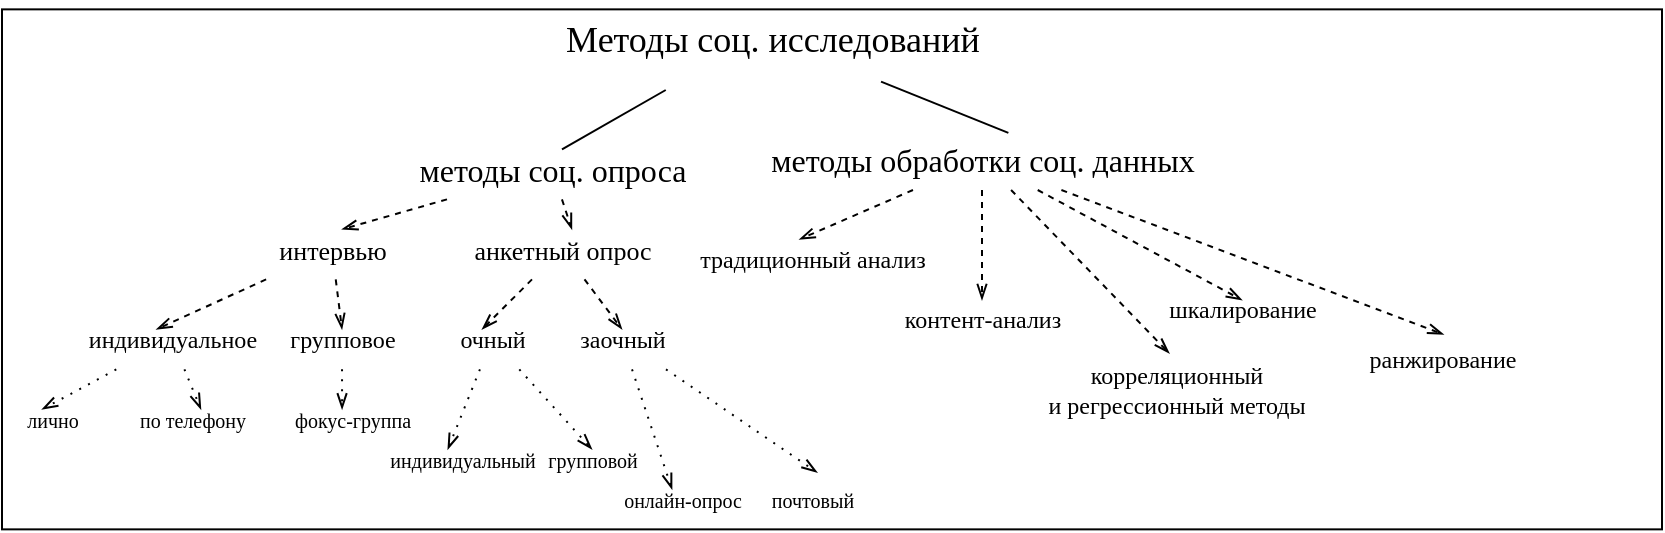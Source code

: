 <mxfile version="22.1.15" type="device">
  <diagram name="Страница — 1" id="irVeXvMNPXYQaIP1zRkn">
    <mxGraphModel dx="1009" dy="581" grid="1" gridSize="10" guides="1" tooltips="1" connect="1" arrows="1" fold="1" page="1" pageScale="1" pageWidth="827" pageHeight="1169" math="0" shadow="0">
      <root>
        <mxCell id="0" />
        <mxCell id="1" parent="0" />
        <mxCell id="qJnrvALDZnMBFV_9YYcp-1" value="" style="rounded=0;whiteSpace=wrap;html=1;fontFamily=Helvetica;fontSize=11;fontColor=default;" vertex="1" parent="1">
          <mxGeometry x="40" y="114.68" width="830" height="260" as="geometry" />
        </mxCell>
        <mxCell id="qJnrvALDZnMBFV_9YYcp-2" style="rounded=0;orthogonalLoop=1;jettySize=auto;html=1;endArrow=none;endFill=0;exitX=0.269;exitY=1.125;exitDx=0;exitDy=0;exitPerimeter=0;" edge="1" parent="1" source="qJnrvALDZnMBFV_9YYcp-3">
          <mxGeometry relative="1" as="geometry">
            <mxPoint x="428.39" y="165.0" as="sourcePoint" />
            <mxPoint x="320" y="184.68" as="targetPoint" />
            <Array as="points" />
          </mxGeometry>
        </mxCell>
        <mxCell id="qJnrvALDZnMBFV_9YYcp-3" value="&lt;font style=&quot;font-size: 18px;&quot; face=&quot;Times New Roman&quot;&gt;Методы соц. исследований&lt;/font&gt;" style="text;html=1;align=center;verticalAlign=middle;resizable=0;points=[];autosize=1;strokeColor=none;fillColor=none;" vertex="1" parent="1">
          <mxGeometry x="310" y="110" width="230" height="40" as="geometry" />
        </mxCell>
        <mxCell id="qJnrvALDZnMBFV_9YYcp-4" value="&lt;font face=&quot;Times New Roman&quot;&gt;&lt;span style=&quot;font-size: 16px;&quot;&gt;методы соц. опроса&lt;/span&gt;&lt;/font&gt;" style="text;html=1;align=center;verticalAlign=middle;resizable=0;points=[];autosize=1;strokeColor=none;fillColor=none;" vertex="1" parent="1">
          <mxGeometry x="235" y="179.68" width="160" height="30" as="geometry" />
        </mxCell>
        <mxCell id="qJnrvALDZnMBFV_9YYcp-5" value="&lt;font style=&quot;font-size: 13px;&quot; face=&quot;Times New Roman&quot;&gt;интервью&lt;/font&gt;" style="text;html=1;align=center;verticalAlign=middle;resizable=0;points=[];autosize=1;strokeColor=none;fillColor=none;strokeWidth=0;" vertex="1" parent="1">
          <mxGeometry x="165" y="219.68" width="80" height="30" as="geometry" />
        </mxCell>
        <mxCell id="qJnrvALDZnMBFV_9YYcp-6" style="rounded=0;orthogonalLoop=1;jettySize=auto;html=1;dashed=1;endArrow=openThin;endFill=0;" edge="1" parent="1" source="qJnrvALDZnMBFV_9YYcp-4">
          <mxGeometry relative="1" as="geometry">
            <mxPoint x="210" y="224.68" as="targetPoint" />
          </mxGeometry>
        </mxCell>
        <mxCell id="qJnrvALDZnMBFV_9YYcp-7" value="&lt;font style=&quot;font-size: 13px;&quot; face=&quot;Times New Roman&quot;&gt;анкетный опрос&lt;/font&gt;" style="text;html=1;align=center;verticalAlign=middle;resizable=0;points=[];autosize=1;strokeColor=none;fillColor=none;strokeWidth=0;" vertex="1" parent="1">
          <mxGeometry x="265" y="219.68" width="110" height="30" as="geometry" />
        </mxCell>
        <mxCell id="qJnrvALDZnMBFV_9YYcp-8" style="edgeStyle=none;shape=connector;rounded=0;orthogonalLoop=1;jettySize=auto;html=1;entryX=0.545;entryY=0.167;entryDx=0;entryDy=0;entryPerimeter=0;dashed=1;labelBackgroundColor=default;strokeColor=default;align=center;verticalAlign=middle;fontFamily=Helvetica;fontSize=11;fontColor=default;endArrow=openThin;endFill=0;" edge="1" parent="1" source="qJnrvALDZnMBFV_9YYcp-4" target="qJnrvALDZnMBFV_9YYcp-7">
          <mxGeometry relative="1" as="geometry" />
        </mxCell>
        <mxCell id="qJnrvALDZnMBFV_9YYcp-9" value="&lt;font style=&quot;font-size: 16px;&quot; face=&quot;Times New Roman&quot;&gt;методы обработки соц. данных&lt;/font&gt;" style="text;html=1;align=center;verticalAlign=middle;resizable=0;points=[];autosize=1;strokeColor=none;fillColor=none;" vertex="1" parent="1">
          <mxGeometry x="410" y="175" width="240" height="30" as="geometry" />
        </mxCell>
        <mxCell id="qJnrvALDZnMBFV_9YYcp-10" style="edgeStyle=none;shape=connector;rounded=0;orthogonalLoop=1;jettySize=auto;html=1;labelBackgroundColor=default;strokeColor=default;align=center;verticalAlign=middle;fontFamily=Helvetica;fontSize=11;fontColor=default;endArrow=none;endFill=0;exitX=0.737;exitY=1.021;exitDx=0;exitDy=0;exitPerimeter=0;entryX=0.555;entryY=0.047;entryDx=0;entryDy=0;entryPerimeter=0;" edge="1" parent="1" source="qJnrvALDZnMBFV_9YYcp-3" target="qJnrvALDZnMBFV_9YYcp-9">
          <mxGeometry relative="1" as="geometry">
            <mxPoint x="625" y="275" as="targetPoint" />
            <mxPoint x="659.05" y="265" as="sourcePoint" />
          </mxGeometry>
        </mxCell>
        <mxCell id="qJnrvALDZnMBFV_9YYcp-11" value="&lt;font style=&quot;font-size: 12px;&quot; face=&quot;Times New Roman&quot;&gt;традиционный анализ&lt;/font&gt;" style="text;html=1;align=center;verticalAlign=middle;resizable=0;points=[];autosize=1;strokeColor=none;fillColor=none;strokeWidth=0;" vertex="1" parent="1">
          <mxGeometry x="375" y="224.68" width="140" height="30" as="geometry" />
        </mxCell>
        <mxCell id="qJnrvALDZnMBFV_9YYcp-12" style="edgeStyle=none;shape=connector;rounded=0;orthogonalLoop=1;jettySize=auto;html=1;entryX=0.455;entryY=0.167;entryDx=0;entryDy=0;entryPerimeter=0;labelBackgroundColor=default;strokeColor=default;align=center;verticalAlign=middle;fontFamily=Helvetica;fontSize=11;fontColor=default;endArrow=openThin;endFill=0;dashed=1;" edge="1" parent="1" source="qJnrvALDZnMBFV_9YYcp-9" target="qJnrvALDZnMBFV_9YYcp-11">
          <mxGeometry relative="1" as="geometry" />
        </mxCell>
        <mxCell id="qJnrvALDZnMBFV_9YYcp-13" value="&lt;font style=&quot;font-size: 12px;&quot; face=&quot;Times New Roman&quot;&gt;индивидуальное&lt;/font&gt;" style="text;html=1;align=center;verticalAlign=middle;resizable=0;points=[];autosize=1;strokeColor=none;fillColor=none;strokeWidth=0;" vertex="1" parent="1">
          <mxGeometry x="70" y="264.68" width="110" height="30" as="geometry" />
        </mxCell>
        <mxCell id="qJnrvALDZnMBFV_9YYcp-14" style="edgeStyle=none;shape=connector;rounded=0;orthogonalLoop=1;jettySize=auto;html=1;entryX=0.429;entryY=0.333;entryDx=0;entryDy=0;entryPerimeter=0;labelBackgroundColor=default;strokeColor=default;align=center;verticalAlign=middle;fontFamily=Helvetica;fontSize=11;fontColor=default;endArrow=openThin;endFill=0;dashed=1;" edge="1" parent="1" source="qJnrvALDZnMBFV_9YYcp-5" target="qJnrvALDZnMBFV_9YYcp-13">
          <mxGeometry relative="1" as="geometry" />
        </mxCell>
        <mxCell id="qJnrvALDZnMBFV_9YYcp-15" value="&lt;font style=&quot;font-size: 12px;&quot; face=&quot;Times New Roman&quot;&gt;групповое&lt;/font&gt;" style="text;html=1;align=center;verticalAlign=middle;resizable=0;points=[];autosize=1;strokeColor=none;fillColor=none;strokeWidth=0;" vertex="1" parent="1">
          <mxGeometry x="170" y="264.68" width="80" height="30" as="geometry" />
        </mxCell>
        <mxCell id="qJnrvALDZnMBFV_9YYcp-16" style="edgeStyle=none;shape=connector;rounded=0;orthogonalLoop=1;jettySize=auto;html=1;entryX=0.5;entryY=0.333;entryDx=0;entryDy=0;entryPerimeter=0;labelBackgroundColor=default;strokeColor=default;align=center;verticalAlign=middle;fontFamily=Helvetica;fontSize=11;fontColor=default;endArrow=openThin;endFill=0;dashed=1;" edge="1" parent="1" source="qJnrvALDZnMBFV_9YYcp-5" target="qJnrvALDZnMBFV_9YYcp-15">
          <mxGeometry relative="1" as="geometry" />
        </mxCell>
        <mxCell id="qJnrvALDZnMBFV_9YYcp-17" value="&lt;font style=&quot;font-size: 10px;&quot; face=&quot;Times New Roman&quot;&gt;лично&lt;/font&gt;" style="text;html=1;align=center;verticalAlign=middle;resizable=0;points=[];autosize=1;strokeColor=none;fillColor=none;strokeWidth=0;" vertex="1" parent="1">
          <mxGeometry x="40" y="304.68" width="50" height="30" as="geometry" />
        </mxCell>
        <mxCell id="qJnrvALDZnMBFV_9YYcp-18" value="&lt;font style=&quot;font-size: 10px;&quot; face=&quot;Times New Roman&quot;&gt;по телефону&lt;/font&gt;" style="text;html=1;align=center;verticalAlign=middle;resizable=0;points=[];autosize=1;strokeColor=none;fillColor=none;strokeWidth=0;" vertex="1" parent="1">
          <mxGeometry x="95" y="304.68" width="80" height="30" as="geometry" />
        </mxCell>
        <mxCell id="qJnrvALDZnMBFV_9YYcp-19" style="edgeStyle=none;shape=connector;rounded=0;orthogonalLoop=1;jettySize=auto;html=1;entryX=0.4;entryY=0.333;entryDx=0;entryDy=0;entryPerimeter=0;labelBackgroundColor=default;strokeColor=default;align=center;verticalAlign=middle;fontFamily=Helvetica;fontSize=11;fontColor=default;endArrow=openThin;endFill=0;dashed=1;dashPattern=1 4;" edge="1" parent="1" source="qJnrvALDZnMBFV_9YYcp-13" target="qJnrvALDZnMBFV_9YYcp-17">
          <mxGeometry relative="1" as="geometry" />
        </mxCell>
        <mxCell id="qJnrvALDZnMBFV_9YYcp-20" style="edgeStyle=none;shape=connector;rounded=0;orthogonalLoop=1;jettySize=auto;html=1;entryX=0.556;entryY=0.333;entryDx=0;entryDy=0;entryPerimeter=0;labelBackgroundColor=default;strokeColor=default;align=center;verticalAlign=middle;fontFamily=Helvetica;fontSize=11;fontColor=default;endArrow=openThin;endFill=0;dashed=1;dashPattern=1 4;" edge="1" parent="1" source="qJnrvALDZnMBFV_9YYcp-13" target="qJnrvALDZnMBFV_9YYcp-18">
          <mxGeometry relative="1" as="geometry" />
        </mxCell>
        <mxCell id="qJnrvALDZnMBFV_9YYcp-21" value="&lt;font style=&quot;font-size: 10px;&quot; face=&quot;Times New Roman&quot;&gt;фокус-группа&lt;/font&gt;" style="text;html=1;align=center;verticalAlign=middle;resizable=0;points=[];autosize=1;strokeColor=none;fillColor=none;strokeWidth=0;" vertex="1" parent="1">
          <mxGeometry x="175" y="304.68" width="80" height="30" as="geometry" />
        </mxCell>
        <mxCell id="qJnrvALDZnMBFV_9YYcp-22" style="edgeStyle=none;shape=connector;rounded=0;orthogonalLoop=1;jettySize=auto;html=1;entryX=0.438;entryY=0.333;entryDx=0;entryDy=0;entryPerimeter=0;labelBackgroundColor=default;strokeColor=default;align=center;verticalAlign=middle;fontFamily=Helvetica;fontSize=11;fontColor=default;endArrow=openThin;endFill=0;dashed=1;dashPattern=1 4;" edge="1" parent="1" source="qJnrvALDZnMBFV_9YYcp-15" target="qJnrvALDZnMBFV_9YYcp-21">
          <mxGeometry relative="1" as="geometry" />
        </mxCell>
        <mxCell id="qJnrvALDZnMBFV_9YYcp-23" value="&lt;font style=&quot;font-size: 12px;&quot; face=&quot;Times New Roman&quot;&gt;очный&lt;/font&gt;" style="text;html=1;align=center;verticalAlign=middle;resizable=0;points=[];autosize=1;strokeColor=none;fillColor=none;strokeWidth=0;" vertex="1" parent="1">
          <mxGeometry x="255" y="264.68" width="60" height="30" as="geometry" />
        </mxCell>
        <mxCell id="qJnrvALDZnMBFV_9YYcp-24" value="&lt;font style=&quot;font-size: 12px;&quot; face=&quot;Times New Roman&quot;&gt;заочный&lt;/font&gt;" style="text;html=1;align=center;verticalAlign=middle;resizable=0;points=[];autosize=1;strokeColor=none;fillColor=none;strokeWidth=0;" vertex="1" parent="1">
          <mxGeometry x="315" y="264.68" width="70" height="30" as="geometry" />
        </mxCell>
        <mxCell id="qJnrvALDZnMBFV_9YYcp-25" style="edgeStyle=none;shape=connector;rounded=0;orthogonalLoop=1;jettySize=auto;html=1;entryX=0.417;entryY=0.333;entryDx=0;entryDy=0;entryPerimeter=0;labelBackgroundColor=default;strokeColor=default;align=center;verticalAlign=middle;fontFamily=Helvetica;fontSize=11;fontColor=default;endArrow=openThin;endFill=0;dashed=1;" edge="1" parent="1" source="qJnrvALDZnMBFV_9YYcp-7" target="qJnrvALDZnMBFV_9YYcp-23">
          <mxGeometry relative="1" as="geometry" />
        </mxCell>
        <mxCell id="qJnrvALDZnMBFV_9YYcp-26" style="edgeStyle=none;shape=connector;rounded=0;orthogonalLoop=1;jettySize=auto;html=1;entryX=0.5;entryY=0.333;entryDx=0;entryDy=0;entryPerimeter=0;labelBackgroundColor=default;strokeColor=default;align=center;verticalAlign=middle;fontFamily=Helvetica;fontSize=11;fontColor=default;endArrow=openThin;endFill=0;dashed=1;" edge="1" parent="1" source="qJnrvALDZnMBFV_9YYcp-7" target="qJnrvALDZnMBFV_9YYcp-24">
          <mxGeometry relative="1" as="geometry" />
        </mxCell>
        <mxCell id="qJnrvALDZnMBFV_9YYcp-27" value="&lt;font style=&quot;font-size: 10px;&quot; face=&quot;Times New Roman&quot;&gt;индивидуальный&lt;/font&gt;" style="text;html=1;align=center;verticalAlign=middle;resizable=0;points=[];autosize=1;strokeColor=none;fillColor=none;strokeWidth=0;" vertex="1" parent="1">
          <mxGeometry x="220" y="324.68" width="100" height="30" as="geometry" />
        </mxCell>
        <mxCell id="qJnrvALDZnMBFV_9YYcp-28" style="edgeStyle=none;shape=connector;rounded=0;orthogonalLoop=1;jettySize=auto;html=1;entryX=0.429;entryY=0.333;entryDx=0;entryDy=0;entryPerimeter=0;labelBackgroundColor=default;strokeColor=default;align=center;verticalAlign=middle;fontFamily=Helvetica;fontSize=11;fontColor=default;endArrow=openThin;endFill=0;dashed=1;dashPattern=1 4;" edge="1" parent="1" source="qJnrvALDZnMBFV_9YYcp-23" target="qJnrvALDZnMBFV_9YYcp-27">
          <mxGeometry relative="1" as="geometry">
            <mxPoint x="302" y="334.68" as="sourcePoint" />
          </mxGeometry>
        </mxCell>
        <mxCell id="qJnrvALDZnMBFV_9YYcp-29" value="&lt;font style=&quot;font-size: 10px;&quot; face=&quot;Times New Roman&quot;&gt;групповой&lt;/font&gt;" style="text;html=1;align=center;verticalAlign=middle;resizable=0;points=[];autosize=1;strokeColor=none;fillColor=none;strokeWidth=0;" vertex="1" parent="1">
          <mxGeometry x="300" y="324.68" width="70" height="30" as="geometry" />
        </mxCell>
        <mxCell id="qJnrvALDZnMBFV_9YYcp-30" style="edgeStyle=none;shape=connector;rounded=0;orthogonalLoop=1;jettySize=auto;html=1;entryX=0.5;entryY=0.333;entryDx=0;entryDy=0;entryPerimeter=0;labelBackgroundColor=default;strokeColor=default;align=center;verticalAlign=middle;fontFamily=Helvetica;fontSize=11;fontColor=default;endArrow=openThin;endFill=0;dashed=1;dashPattern=1 4;" edge="1" parent="1" source="qJnrvALDZnMBFV_9YYcp-23" target="qJnrvALDZnMBFV_9YYcp-29">
          <mxGeometry relative="1" as="geometry">
            <mxPoint x="337" y="334.68" as="sourcePoint" />
          </mxGeometry>
        </mxCell>
        <mxCell id="qJnrvALDZnMBFV_9YYcp-31" value="&lt;font style=&quot;font-size: 10px;&quot; face=&quot;Times New Roman&quot;&gt;почтовый&lt;/font&gt;" style="text;html=1;align=center;verticalAlign=middle;resizable=0;points=[];autosize=1;strokeColor=none;fillColor=none;strokeWidth=0;" vertex="1" parent="1">
          <mxGeometry x="415" y="344.68" width="60" height="30" as="geometry" />
        </mxCell>
        <mxCell id="qJnrvALDZnMBFV_9YYcp-32" value="&lt;font style=&quot;font-size: 10px;&quot; face=&quot;Times New Roman&quot;&gt;онлайн-опрос&lt;/font&gt;" style="text;html=1;align=center;verticalAlign=middle;resizable=0;points=[];autosize=1;strokeColor=none;fillColor=none;strokeWidth=0;" vertex="1" parent="1">
          <mxGeometry x="340" y="344.68" width="80" height="30" as="geometry" />
        </mxCell>
        <mxCell id="qJnrvALDZnMBFV_9YYcp-33" style="edgeStyle=none;shape=connector;rounded=0;orthogonalLoop=1;jettySize=auto;html=1;labelBackgroundColor=default;strokeColor=default;align=center;verticalAlign=middle;fontFamily=Helvetica;fontSize=11;fontColor=default;endArrow=openThin;endFill=0;dashed=1;dashPattern=1 4;entryX=0.544;entryY=0.053;entryDx=0;entryDy=0;entryPerimeter=0;" edge="1" parent="1" source="qJnrvALDZnMBFV_9YYcp-24" target="qJnrvALDZnMBFV_9YYcp-31">
          <mxGeometry relative="1" as="geometry">
            <mxPoint x="430" y="354.68" as="targetPoint" />
          </mxGeometry>
        </mxCell>
        <mxCell id="qJnrvALDZnMBFV_9YYcp-34" style="edgeStyle=none;shape=connector;rounded=0;orthogonalLoop=1;jettySize=auto;html=1;entryX=0.438;entryY=0.333;entryDx=0;entryDy=0;entryPerimeter=0;labelBackgroundColor=default;strokeColor=default;align=center;verticalAlign=middle;fontFamily=Helvetica;fontSize=11;fontColor=default;endArrow=openThin;endFill=0;dashed=1;dashPattern=1 4;" edge="1" parent="1" source="qJnrvALDZnMBFV_9YYcp-24" target="qJnrvALDZnMBFV_9YYcp-32">
          <mxGeometry relative="1" as="geometry" />
        </mxCell>
        <mxCell id="qJnrvALDZnMBFV_9YYcp-35" value="&lt;font style=&quot;font-size: 12px;&quot; face=&quot;Times New Roman&quot;&gt;контент-анализ&lt;/font&gt;" style="text;html=1;align=center;verticalAlign=middle;resizable=0;points=[];autosize=1;strokeColor=none;fillColor=none;strokeWidth=0;" vertex="1" parent="1">
          <mxGeometry x="480" y="254.68" width="100" height="30" as="geometry" />
        </mxCell>
        <mxCell id="qJnrvALDZnMBFV_9YYcp-36" style="edgeStyle=none;shape=connector;rounded=0;orthogonalLoop=1;jettySize=auto;html=1;entryX=0.5;entryY=0.177;entryDx=0;entryDy=0;entryPerimeter=0;labelBackgroundColor=default;strokeColor=default;align=center;verticalAlign=middle;fontFamily=Helvetica;fontSize=11;fontColor=default;endArrow=openThin;endFill=0;dashed=1;" edge="1" parent="1" source="qJnrvALDZnMBFV_9YYcp-9" target="qJnrvALDZnMBFV_9YYcp-35">
          <mxGeometry relative="1" as="geometry" />
        </mxCell>
        <mxCell id="qJnrvALDZnMBFV_9YYcp-37" value="&lt;font style=&quot;font-size: 12px;&quot; face=&quot;Times New Roman&quot;&gt;шкалирование&lt;/font&gt;" style="text;html=1;align=center;verticalAlign=middle;resizable=0;points=[];autosize=1;strokeColor=none;fillColor=none;strokeWidth=0;" vertex="1" parent="1">
          <mxGeometry x="610" y="249.68" width="100" height="30" as="geometry" />
        </mxCell>
        <mxCell id="qJnrvALDZnMBFV_9YYcp-38" style="edgeStyle=none;shape=connector;rounded=0;orthogonalLoop=1;jettySize=auto;html=1;entryX=0.5;entryY=0.344;entryDx=0;entryDy=0;entryPerimeter=0;labelBackgroundColor=default;strokeColor=default;align=center;verticalAlign=middle;fontFamily=Helvetica;fontSize=11;fontColor=default;endArrow=openThin;endFill=0;dashed=1;" edge="1" parent="1" source="qJnrvALDZnMBFV_9YYcp-9" target="qJnrvALDZnMBFV_9YYcp-37">
          <mxGeometry relative="1" as="geometry" />
        </mxCell>
        <mxCell id="qJnrvALDZnMBFV_9YYcp-39" value="&lt;font style=&quot;font-size: 12px;&quot; face=&quot;Times New Roman&quot;&gt;ранжирование&lt;/font&gt;" style="text;html=1;align=center;verticalAlign=middle;resizable=0;points=[];autosize=1;strokeColor=none;fillColor=none;strokeWidth=0;" vertex="1" parent="1">
          <mxGeometry x="710" y="274.68" width="100" height="30" as="geometry" />
        </mxCell>
        <mxCell id="qJnrvALDZnMBFV_9YYcp-40" style="edgeStyle=none;shape=connector;rounded=0;orthogonalLoop=1;jettySize=auto;html=1;entryX=0.508;entryY=0.084;entryDx=0;entryDy=0;entryPerimeter=0;labelBackgroundColor=default;strokeColor=default;align=center;verticalAlign=middle;fontFamily=Helvetica;fontSize=11;fontColor=default;endArrow=openThin;endFill=0;dashed=1;" edge="1" parent="1" source="qJnrvALDZnMBFV_9YYcp-9" target="qJnrvALDZnMBFV_9YYcp-39">
          <mxGeometry relative="1" as="geometry" />
        </mxCell>
        <mxCell id="qJnrvALDZnMBFV_9YYcp-41" value="&lt;font style=&quot;font-size: 12px;&quot; face=&quot;Times New Roman&quot;&gt;корреляционный &lt;br&gt;и регрессионный методы&lt;/font&gt;" style="text;html=1;align=center;verticalAlign=middle;resizable=0;points=[];autosize=1;strokeColor=none;fillColor=none;strokeWidth=0;" vertex="1" parent="1">
          <mxGeometry x="551.97" y="284.68" width="150" height="40" as="geometry" />
        </mxCell>
        <mxCell id="qJnrvALDZnMBFV_9YYcp-42" style="edgeStyle=none;shape=connector;rounded=0;orthogonalLoop=1;jettySize=auto;html=1;entryX=0.478;entryY=0.05;entryDx=0;entryDy=0;entryPerimeter=0;labelBackgroundColor=default;strokeColor=default;align=center;verticalAlign=middle;fontFamily=Helvetica;fontSize=11;fontColor=default;endArrow=openThin;endFill=0;dashed=1;" edge="1" parent="1" source="qJnrvALDZnMBFV_9YYcp-9" target="qJnrvALDZnMBFV_9YYcp-41">
          <mxGeometry relative="1" as="geometry" />
        </mxCell>
      </root>
    </mxGraphModel>
  </diagram>
</mxfile>
